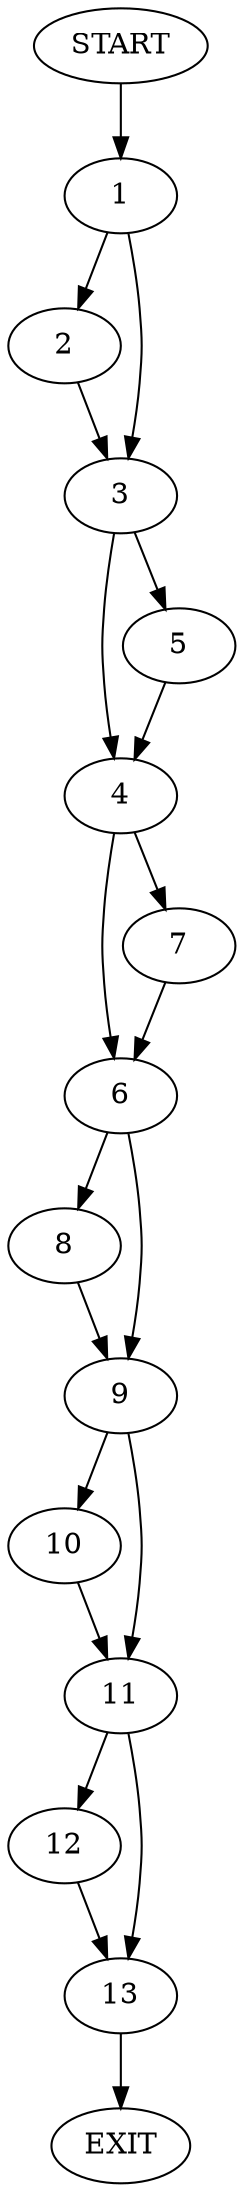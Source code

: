 digraph {
0 [label="START"]
14 [label="EXIT"]
0 -> 1
1 -> 2
1 -> 3
2 -> 3
3 -> 4
3 -> 5
5 -> 4
4 -> 6
4 -> 7
6 -> 8
6 -> 9
7 -> 6
8 -> 9
9 -> 10
9 -> 11
11 -> 12
11 -> 13
10 -> 11
12 -> 13
13 -> 14
}
